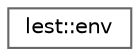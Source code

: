 digraph "Graphical Class Hierarchy"
{
 // LATEX_PDF_SIZE
  bgcolor="transparent";
  edge [fontname=Helvetica,fontsize=10,labelfontname=Helvetica,labelfontsize=10];
  node [fontname=Helvetica,fontsize=10,shape=box,height=0.2,width=0.4];
  rankdir="LR";
  Node0 [id="Node000000",label="lest::env",height=0.2,width=0.4,color="grey40", fillcolor="white", style="filled",URL="$structlest_1_1env.html",tooltip=" "];
}
